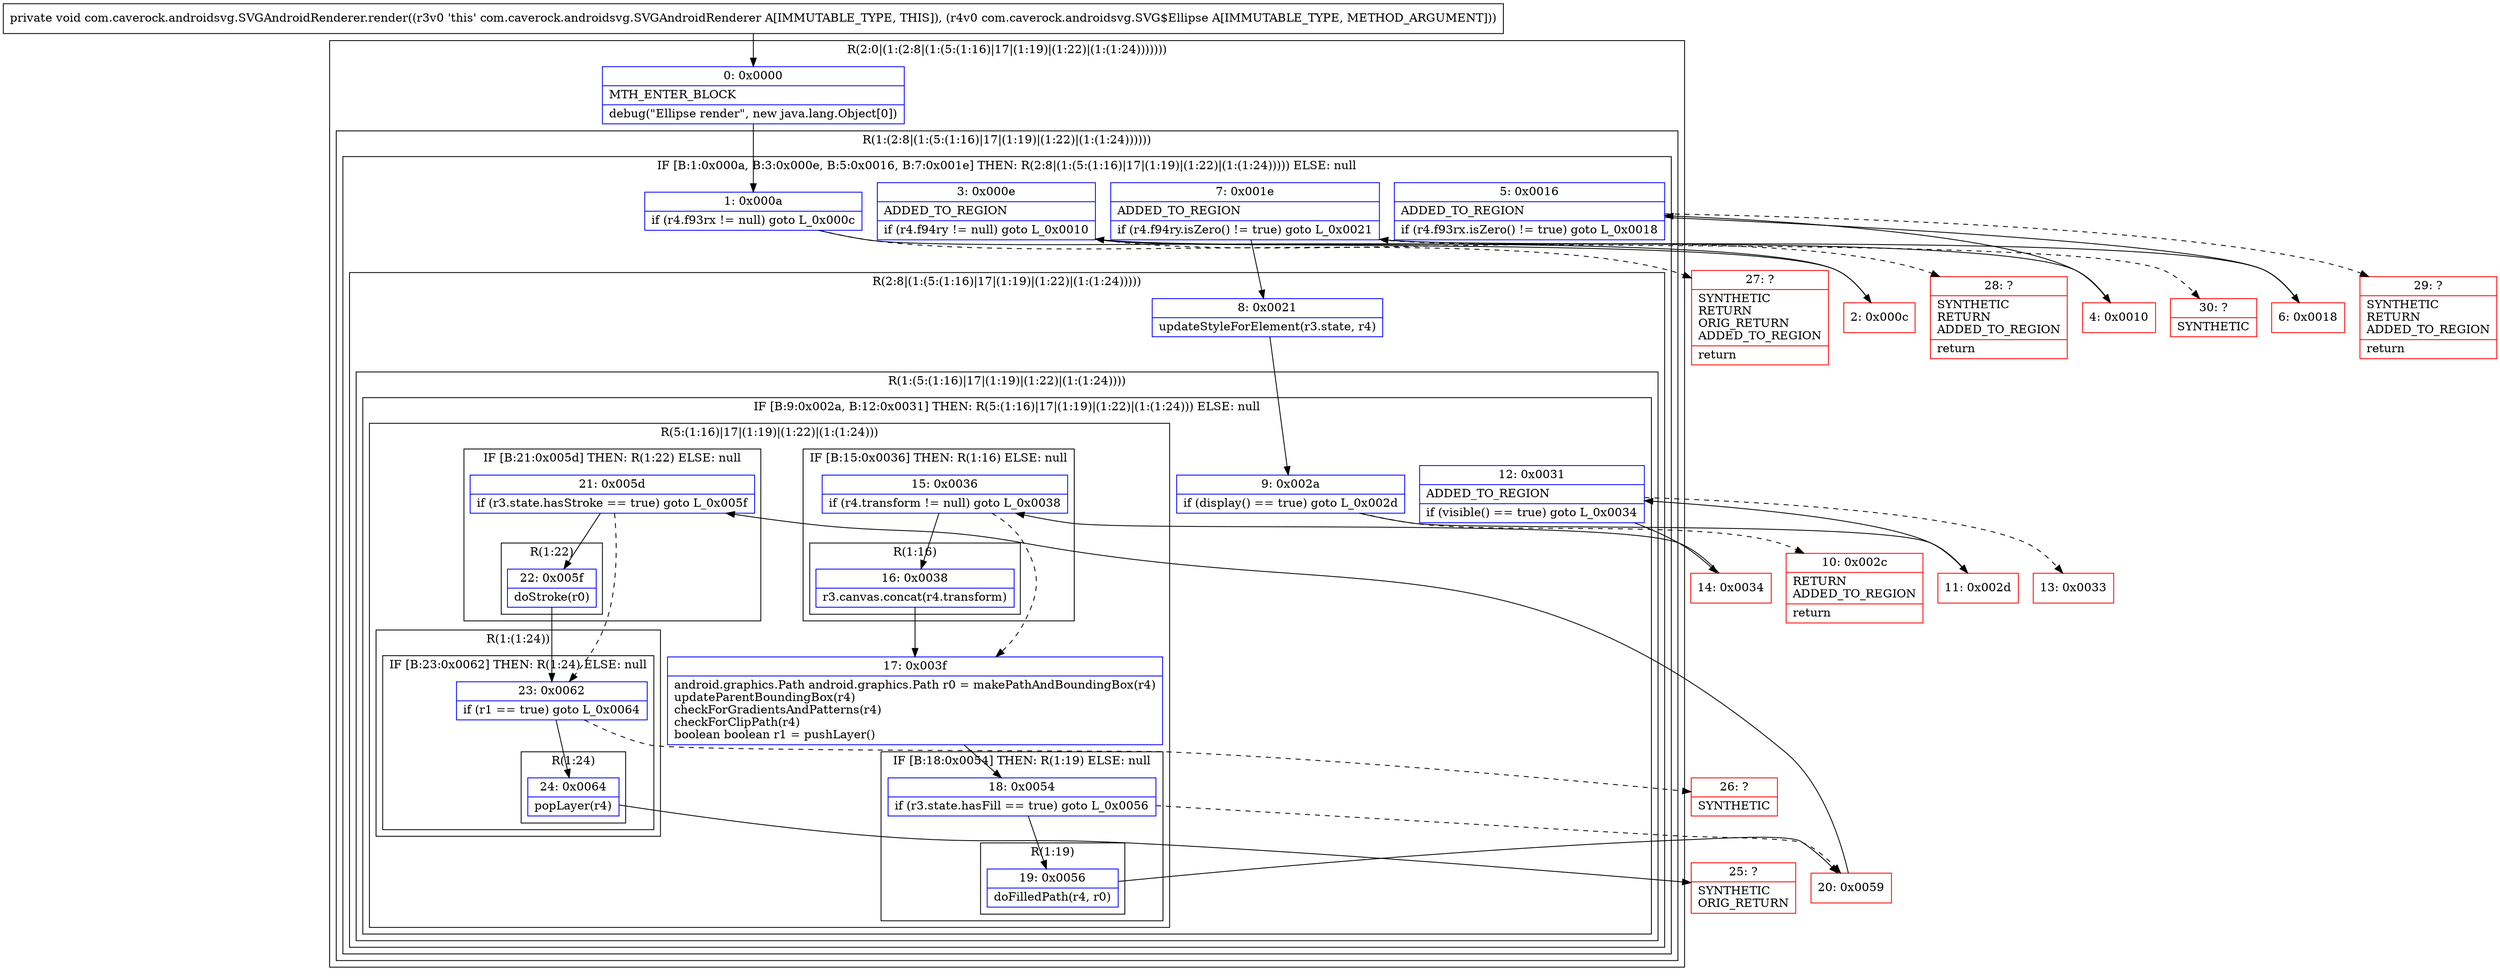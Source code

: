 digraph "CFG forcom.caverock.androidsvg.SVGAndroidRenderer.render(Lcom\/caverock\/androidsvg\/SVG$Ellipse;)V" {
subgraph cluster_Region_2137732039 {
label = "R(2:0|(1:(2:8|(1:(5:(1:16)|17|(1:19)|(1:22)|(1:(1:24)))))))";
node [shape=record,color=blue];
Node_0 [shape=record,label="{0\:\ 0x0000|MTH_ENTER_BLOCK\l|debug(\"Ellipse render\", new java.lang.Object[0])\l}"];
subgraph cluster_Region_200722751 {
label = "R(1:(2:8|(1:(5:(1:16)|17|(1:19)|(1:22)|(1:(1:24))))))";
node [shape=record,color=blue];
subgraph cluster_IfRegion_1650600841 {
label = "IF [B:1:0x000a, B:3:0x000e, B:5:0x0016, B:7:0x001e] THEN: R(2:8|(1:(5:(1:16)|17|(1:19)|(1:22)|(1:(1:24))))) ELSE: null";
node [shape=record,color=blue];
Node_1 [shape=record,label="{1\:\ 0x000a|if (r4.f93rx != null) goto L_0x000c\l}"];
Node_3 [shape=record,label="{3\:\ 0x000e|ADDED_TO_REGION\l|if (r4.f94ry != null) goto L_0x0010\l}"];
Node_5 [shape=record,label="{5\:\ 0x0016|ADDED_TO_REGION\l|if (r4.f93rx.isZero() != true) goto L_0x0018\l}"];
Node_7 [shape=record,label="{7\:\ 0x001e|ADDED_TO_REGION\l|if (r4.f94ry.isZero() != true) goto L_0x0021\l}"];
subgraph cluster_Region_1176058008 {
label = "R(2:8|(1:(5:(1:16)|17|(1:19)|(1:22)|(1:(1:24)))))";
node [shape=record,color=blue];
Node_8 [shape=record,label="{8\:\ 0x0021|updateStyleForElement(r3.state, r4)\l}"];
subgraph cluster_Region_1615515287 {
label = "R(1:(5:(1:16)|17|(1:19)|(1:22)|(1:(1:24))))";
node [shape=record,color=blue];
subgraph cluster_IfRegion_1565023376 {
label = "IF [B:9:0x002a, B:12:0x0031] THEN: R(5:(1:16)|17|(1:19)|(1:22)|(1:(1:24))) ELSE: null";
node [shape=record,color=blue];
Node_9 [shape=record,label="{9\:\ 0x002a|if (display() == true) goto L_0x002d\l}"];
Node_12 [shape=record,label="{12\:\ 0x0031|ADDED_TO_REGION\l|if (visible() == true) goto L_0x0034\l}"];
subgraph cluster_Region_1733454260 {
label = "R(5:(1:16)|17|(1:19)|(1:22)|(1:(1:24)))";
node [shape=record,color=blue];
subgraph cluster_IfRegion_780470995 {
label = "IF [B:15:0x0036] THEN: R(1:16) ELSE: null";
node [shape=record,color=blue];
Node_15 [shape=record,label="{15\:\ 0x0036|if (r4.transform != null) goto L_0x0038\l}"];
subgraph cluster_Region_567753315 {
label = "R(1:16)";
node [shape=record,color=blue];
Node_16 [shape=record,label="{16\:\ 0x0038|r3.canvas.concat(r4.transform)\l}"];
}
}
Node_17 [shape=record,label="{17\:\ 0x003f|android.graphics.Path android.graphics.Path r0 = makePathAndBoundingBox(r4)\lupdateParentBoundingBox(r4)\lcheckForGradientsAndPatterns(r4)\lcheckForClipPath(r4)\lboolean boolean r1 = pushLayer()\l}"];
subgraph cluster_IfRegion_392132280 {
label = "IF [B:18:0x0054] THEN: R(1:19) ELSE: null";
node [shape=record,color=blue];
Node_18 [shape=record,label="{18\:\ 0x0054|if (r3.state.hasFill == true) goto L_0x0056\l}"];
subgraph cluster_Region_547284182 {
label = "R(1:19)";
node [shape=record,color=blue];
Node_19 [shape=record,label="{19\:\ 0x0056|doFilledPath(r4, r0)\l}"];
}
}
subgraph cluster_IfRegion_149689375 {
label = "IF [B:21:0x005d] THEN: R(1:22) ELSE: null";
node [shape=record,color=blue];
Node_21 [shape=record,label="{21\:\ 0x005d|if (r3.state.hasStroke == true) goto L_0x005f\l}"];
subgraph cluster_Region_879979911 {
label = "R(1:22)";
node [shape=record,color=blue];
Node_22 [shape=record,label="{22\:\ 0x005f|doStroke(r0)\l}"];
}
}
subgraph cluster_Region_247022659 {
label = "R(1:(1:24))";
node [shape=record,color=blue];
subgraph cluster_IfRegion_788220377 {
label = "IF [B:23:0x0062] THEN: R(1:24) ELSE: null";
node [shape=record,color=blue];
Node_23 [shape=record,label="{23\:\ 0x0062|if (r1 == true) goto L_0x0064\l}"];
subgraph cluster_Region_371549141 {
label = "R(1:24)";
node [shape=record,color=blue];
Node_24 [shape=record,label="{24\:\ 0x0064|popLayer(r4)\l}"];
}
}
}
}
}
}
}
}
}
}
Node_2 [shape=record,color=red,label="{2\:\ 0x000c}"];
Node_4 [shape=record,color=red,label="{4\:\ 0x0010}"];
Node_6 [shape=record,color=red,label="{6\:\ 0x0018}"];
Node_10 [shape=record,color=red,label="{10\:\ 0x002c|RETURN\lADDED_TO_REGION\l|return\l}"];
Node_11 [shape=record,color=red,label="{11\:\ 0x002d}"];
Node_13 [shape=record,color=red,label="{13\:\ 0x0033}"];
Node_14 [shape=record,color=red,label="{14\:\ 0x0034}"];
Node_20 [shape=record,color=red,label="{20\:\ 0x0059}"];
Node_25 [shape=record,color=red,label="{25\:\ ?|SYNTHETIC\lORIG_RETURN\l}"];
Node_26 [shape=record,color=red,label="{26\:\ ?|SYNTHETIC\l}"];
Node_27 [shape=record,color=red,label="{27\:\ ?|SYNTHETIC\lRETURN\lORIG_RETURN\lADDED_TO_REGION\l|return\l}"];
Node_28 [shape=record,color=red,label="{28\:\ ?|SYNTHETIC\lRETURN\lADDED_TO_REGION\l|return\l}"];
Node_29 [shape=record,color=red,label="{29\:\ ?|SYNTHETIC\lRETURN\lADDED_TO_REGION\l|return\l}"];
Node_30 [shape=record,color=red,label="{30\:\ ?|SYNTHETIC\l}"];
MethodNode[shape=record,label="{private void com.caverock.androidsvg.SVGAndroidRenderer.render((r3v0 'this' com.caverock.androidsvg.SVGAndroidRenderer A[IMMUTABLE_TYPE, THIS]), (r4v0 com.caverock.androidsvg.SVG$Ellipse A[IMMUTABLE_TYPE, METHOD_ARGUMENT])) }"];
MethodNode -> Node_0;
Node_0 -> Node_1;
Node_1 -> Node_2;
Node_1 -> Node_27[style=dashed];
Node_3 -> Node_4;
Node_3 -> Node_28[style=dashed];
Node_5 -> Node_6;
Node_5 -> Node_29[style=dashed];
Node_7 -> Node_8;
Node_7 -> Node_30[style=dashed];
Node_8 -> Node_9;
Node_9 -> Node_10[style=dashed];
Node_9 -> Node_11;
Node_12 -> Node_13[style=dashed];
Node_12 -> Node_14;
Node_15 -> Node_16;
Node_15 -> Node_17[style=dashed];
Node_16 -> Node_17;
Node_17 -> Node_18;
Node_18 -> Node_19;
Node_18 -> Node_20[style=dashed];
Node_19 -> Node_20;
Node_21 -> Node_22;
Node_21 -> Node_23[style=dashed];
Node_22 -> Node_23;
Node_23 -> Node_24;
Node_23 -> Node_26[style=dashed];
Node_24 -> Node_25;
Node_2 -> Node_3;
Node_4 -> Node_5;
Node_6 -> Node_7;
Node_11 -> Node_12;
Node_14 -> Node_15;
Node_20 -> Node_21;
}

